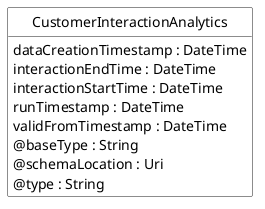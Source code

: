 @startuml
hide circle
hide methods
hide stereotype
show <<Enumeration>> stereotype
skinparam class {
   BackgroundColor<<Enumeration>> #E6F5F7
   BackgroundColor<<Ref>> #FFFFE0
   BackgroundColor<<Pivot>> #FFFFFFF
   BackgroundColor<<SimpleType>> #E2F0DA
   BackgroundColor #FCF2E3
}

class CustomerInteractionAnalytics <<Pivot>> {
    dataCreationTimestamp : DateTime
    interactionEndTime : DateTime
    interactionStartTime : DateTime
    runTimestamp : DateTime
    validFromTimestamp : DateTime
    @baseType : String
    @schemaLocation : Uri
    @type : String
}


@enduml